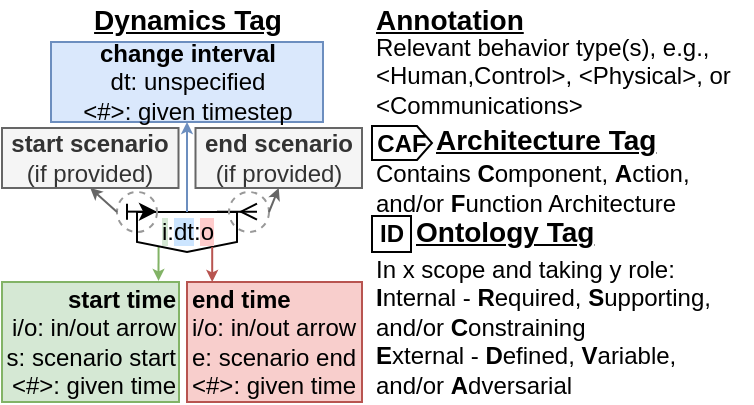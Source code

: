 <mxfile version="24.2.5" type="device">
  <diagram name="Page-1" id="NlU5mIc0PmymRE841cKl">
    <mxGraphModel dx="2120" dy="252" grid="1" gridSize="10" guides="1" tooltips="1" connect="1" arrows="1" fold="1" page="1" pageScale="1" pageWidth="850" pageHeight="1100" math="0" shadow="0">
      <root>
        <mxCell id="0" />
        <mxCell id="1" parent="0" />
        <mxCell id="C_AG7seC7NTiZ9BSzAus-1" style="edgeStyle=orthogonalEdgeStyle;rounded=0;orthogonalLoop=1;jettySize=auto;html=1;exitX=0.216;exitY=0.865;exitDx=0;exitDy=0;fillColor=#d5e8d4;strokeColor=#82b366;entryX=0.884;entryY=-0.009;entryDx=0;entryDy=0;entryPerimeter=0;exitPerimeter=0;endSize=3;" parent="1" source="C_AG7seC7NTiZ9BSzAus-2" target="C_AG7seC7NTiZ9BSzAus-3" edge="1">
          <mxGeometry relative="1" as="geometry">
            <Array as="points" />
          </mxGeometry>
        </mxCell>
        <mxCell id="C_AG7seC7NTiZ9BSzAus-2" value="&lt;span style=&quot;background-color: rgb(213, 232, 212);&quot;&gt;i&lt;/span&gt;:&lt;span style=&quot;background-color: rgb(204, 229, 255);&quot;&gt;dt&lt;/span&gt;:&lt;span style=&quot;background-color: rgb(255, 204, 204);&quot;&gt;o&lt;/span&gt;" style="shape=offPageConnector;whiteSpace=wrap;html=1;size=0.25;" parent="1" vertex="1">
          <mxGeometry x="-1363.5" y="426" width="50" height="20" as="geometry" />
        </mxCell>
        <mxCell id="C_AG7seC7NTiZ9BSzAus-3" value="&lt;b&gt;start time&lt;br&gt;&lt;/b&gt;i/o: in/out arrow&lt;br&gt;s: scenario start&lt;br&gt;&amp;lt;#&amp;gt;: given time" style="rounded=0;whiteSpace=wrap;html=1;fillColor=#d5e8d4;strokeColor=#82b366;align=right;" parent="1" vertex="1">
          <mxGeometry x="-1431" y="461" width="88.5" height="60" as="geometry" />
        </mxCell>
        <mxCell id="C_AG7seC7NTiZ9BSzAus-4" value="&lt;b&gt;change interval&lt;br&gt;&lt;/b&gt;dt: unspecified&lt;br&gt;&amp;lt;#&amp;gt;: given timestep" style="rounded=0;whiteSpace=wrap;html=1;fillColor=#dae8fc;strokeColor=#6c8ebf;align=center;" parent="1" vertex="1">
          <mxGeometry x="-1406.5" y="341" width="136" height="40" as="geometry" />
        </mxCell>
        <mxCell id="C_AG7seC7NTiZ9BSzAus-5" style="edgeStyle=orthogonalEdgeStyle;rounded=0;orthogonalLoop=1;jettySize=auto;html=1;exitX=0.5;exitY=0;exitDx=0;exitDy=0;fillColor=#dae8fc;strokeColor=#6c8ebf;endSize=3;" parent="1" source="C_AG7seC7NTiZ9BSzAus-2" target="C_AG7seC7NTiZ9BSzAus-4" edge="1">
          <mxGeometry relative="1" as="geometry">
            <mxPoint x="-1282" y="441" as="sourcePoint" />
            <mxPoint x="-1285" y="476" as="targetPoint" />
          </mxGeometry>
        </mxCell>
        <mxCell id="C_AG7seC7NTiZ9BSzAus-6" value="&lt;b&gt;end time&lt;br&gt;&lt;/b&gt;i/o: in/out arrow&lt;br&gt;e: scenario end&lt;br&gt;&amp;lt;#&amp;gt;: given time" style="rounded=0;whiteSpace=wrap;html=1;fillColor=#f8cecc;strokeColor=#b85450;align=left;" parent="1" vertex="1">
          <mxGeometry x="-1338.5" y="461" width="87.5" height="60" as="geometry" />
        </mxCell>
        <mxCell id="C_AG7seC7NTiZ9BSzAus-7" style="edgeStyle=orthogonalEdgeStyle;rounded=0;orthogonalLoop=1;jettySize=auto;html=1;exitX=0.752;exitY=0.876;exitDx=0;exitDy=0;fillColor=#f8cecc;strokeColor=#b85450;exitPerimeter=0;endSize=3;entryX=0.144;entryY=0;entryDx=0;entryDy=0;entryPerimeter=0;" parent="1" source="C_AG7seC7NTiZ9BSzAus-2" target="C_AG7seC7NTiZ9BSzAus-6" edge="1">
          <mxGeometry relative="1" as="geometry">
            <Array as="points" />
            <mxPoint x="-1326.5" y="451" as="targetPoint" />
          </mxGeometry>
        </mxCell>
        <mxCell id="C_AG7seC7NTiZ9BSzAus-8" style="edgeStyle=orthogonalEdgeStyle;rounded=0;orthogonalLoop=1;jettySize=auto;html=1;exitX=0;exitY=0;exitDx=0;exitDy=0;entryX=1;entryY=0;entryDx=0;entryDy=0;endArrow=ERmany;endFill=0;" parent="1" edge="1">
          <mxGeometry relative="1" as="geometry">
            <mxPoint x="-1303.5" y="425.85" as="targetPoint" />
            <Array as="points" />
            <mxPoint x="-1323.5" y="425.85" as="sourcePoint" />
          </mxGeometry>
        </mxCell>
        <mxCell id="C_AG7seC7NTiZ9BSzAus-9" style="edgeStyle=orthogonalEdgeStyle;rounded=0;orthogonalLoop=1;jettySize=auto;html=1;exitX=0;exitY=0;exitDx=0;exitDy=0;entryX=0.75;entryY=0;entryDx=0;entryDy=0;startArrow=baseDash;startFill=0;" parent="1" edge="1">
          <mxGeometry relative="1" as="geometry">
            <mxPoint x="-1353.5" y="425.82" as="targetPoint" />
            <Array as="points" />
            <mxPoint x="-1368.5" y="425.82" as="sourcePoint" />
          </mxGeometry>
        </mxCell>
        <mxCell id="C_AG7seC7NTiZ9BSzAus-10" value="&lt;b&gt;start scenario&lt;br&gt;&lt;/b&gt;(if provided)" style="text;html=1;strokeColor=#666666;fillColor=#f5f5f5;align=center;verticalAlign=middle;whiteSpace=wrap;rounded=0;fontSize=12;fontFamily=Helvetica;fontColor=#333333;" parent="1" vertex="1">
          <mxGeometry x="-1431" y="384" width="88.25" height="30" as="geometry" />
        </mxCell>
        <mxCell id="C_AG7seC7NTiZ9BSzAus-11" value="" style="ellipse;whiteSpace=wrap;html=1;aspect=fixed;pointerEvents=0;align=center;verticalAlign=top;fontFamily=Helvetica;fontSize=12;fontColor=default;fillColor=none;gradientColor=none;strokeColor=#999999;dashed=1;" parent="1" vertex="1">
          <mxGeometry x="-1373.5" y="416" width="20" height="20" as="geometry" />
        </mxCell>
        <mxCell id="C_AG7seC7NTiZ9BSzAus-12" value="" style="endArrow=classic;html=1;rounded=0;fontFamily=Helvetica;fontSize=12;fontColor=default;entryX=0.5;entryY=1;entryDx=0;entryDy=0;fillColor=#f5f5f5;strokeColor=#666666;exitX=0;exitY=0.5;exitDx=0;exitDy=0;endSize=3;" parent="1" source="C_AG7seC7NTiZ9BSzAus-11" target="C_AG7seC7NTiZ9BSzAus-10" edge="1">
          <mxGeometry width="50" height="50" relative="1" as="geometry">
            <mxPoint x="-1396.5" y="431" as="sourcePoint" />
            <mxPoint x="-1383.5" y="451" as="targetPoint" />
          </mxGeometry>
        </mxCell>
        <mxCell id="C_AG7seC7NTiZ9BSzAus-13" value="&lt;b&gt;end scenario&lt;br&gt;&lt;/b&gt;(if provided)" style="text;html=1;strokeColor=#666666;fillColor=#f5f5f5;align=center;verticalAlign=middle;whiteSpace=wrap;rounded=0;fontSize=12;fontFamily=Helvetica;fontColor=#333333;" parent="1" vertex="1">
          <mxGeometry x="-1334.25" y="384" width="83.25" height="30" as="geometry" />
        </mxCell>
        <mxCell id="C_AG7seC7NTiZ9BSzAus-14" value="" style="ellipse;whiteSpace=wrap;html=1;aspect=fixed;pointerEvents=0;align=center;verticalAlign=top;fontFamily=Helvetica;fontSize=12;fontColor=default;fillColor=none;gradientColor=none;strokeColor=#999999;dashed=1;" parent="1" vertex="1">
          <mxGeometry x="-1317.5" y="416" width="20" height="20" as="geometry" />
        </mxCell>
        <mxCell id="C_AG7seC7NTiZ9BSzAus-15" value="" style="endArrow=classic;html=1;rounded=0;fontFamily=Helvetica;fontSize=12;fontColor=default;fillColor=#f5f5f5;strokeColor=#666666;entryX=0.5;entryY=1;entryDx=0;entryDy=0;exitX=1;exitY=0.5;exitDx=0;exitDy=0;endSize=3;" parent="1" source="C_AG7seC7NTiZ9BSzAus-14" target="C_AG7seC7NTiZ9BSzAus-13" edge="1">
          <mxGeometry width="50" height="50" relative="1" as="geometry">
            <mxPoint x="-1286.5" y="431" as="sourcePoint" />
            <mxPoint x="-1266.5" y="441" as="targetPoint" />
          </mxGeometry>
        </mxCell>
        <mxCell id="C_AG7seC7NTiZ9BSzAus-16" value="&lt;b style=&quot;font-size: 14px;&quot;&gt;Dynamics Tag&lt;/b&gt;" style="text;html=1;strokeColor=none;fillColor=none;align=center;verticalAlign=middle;whiteSpace=wrap;rounded=0;fontSize=14;fontStyle=4" parent="1" vertex="1">
          <mxGeometry x="-1398.5" y="320" width="120" height="20" as="geometry" />
        </mxCell>
        <mxCell id="C_AG7seC7NTiZ9BSzAus-17" value="Contains &lt;b&gt;C&lt;/b&gt;omponent, &lt;b&gt;A&lt;/b&gt;ction, and/or &lt;b&gt;F&lt;/b&gt;unction Architecture" style="text;html=1;strokeColor=none;fillColor=none;align=left;verticalAlign=middle;whiteSpace=wrap;rounded=0;" parent="1" vertex="1">
          <mxGeometry x="-1246" y="399" width="190" height="30" as="geometry" />
        </mxCell>
        <mxCell id="C_AG7seC7NTiZ9BSzAus-18" value="&lt;b&gt;CAF&lt;/b&gt;" style="shape=offPageConnector;whiteSpace=wrap;html=1;direction=north;size=0.25;" parent="1" vertex="1">
          <mxGeometry x="-1246" y="383" width="30" height="17" as="geometry" />
        </mxCell>
        <mxCell id="C_AG7seC7NTiZ9BSzAus-19" value="&lt;b style=&quot;font-size: 14px;&quot;&gt;Ontology Tag&lt;/b&gt;" style="text;html=1;strokeColor=none;fillColor=none;align=left;verticalAlign=middle;whiteSpace=wrap;rounded=0;fontSize=14;fontStyle=4" parent="1" vertex="1">
          <mxGeometry x="-1226" y="426" width="148.5" height="20" as="geometry" />
        </mxCell>
        <mxCell id="C_AG7seC7NTiZ9BSzAus-20" value="&lt;b style=&quot;font-size: 14px;&quot;&gt;Architecture Tag&lt;/b&gt;" style="text;html=1;strokeColor=none;fillColor=none;align=left;verticalAlign=middle;whiteSpace=wrap;rounded=0;fontSize=14;fontStyle=4" parent="1" vertex="1">
          <mxGeometry x="-1216" y="380" width="137.5" height="20" as="geometry" />
        </mxCell>
        <mxCell id="C_AG7seC7NTiZ9BSzAus-21" value="ID" style="rounded=0;whiteSpace=wrap;html=1;fontStyle=1" parent="1" vertex="1">
          <mxGeometry x="-1246" y="428" width="19.5" height="18" as="geometry" />
        </mxCell>
        <mxCell id="C_AG7seC7NTiZ9BSzAus-22" value="In x scope and taking y role:&amp;nbsp;&amp;nbsp;&lt;div&gt;&lt;b&gt;I&lt;/b&gt;nternal - &lt;b&gt;R&lt;/b&gt;equired,&amp;nbsp;&lt;b&gt;S&lt;/b&gt;upporting, and/or&amp;nbsp;&lt;b&gt;C&lt;/b&gt;onstraining&lt;br&gt;&lt;div&gt;&lt;b&gt;E&lt;/b&gt;xternal - &lt;b&gt;D&lt;/b&gt;efined, &lt;b&gt;V&lt;/b&gt;ariable, and/or&amp;nbsp;&lt;b&gt;A&lt;/b&gt;dversarial&lt;/div&gt;&lt;/div&gt;" style="text;html=1;align=left;verticalAlign=top;whiteSpace=wrap;rounded=0;horizontal=1;" parent="1" vertex="1">
          <mxGeometry x="-1246" y="441" width="190" height="78" as="geometry" />
        </mxCell>
        <mxCell id="C_AG7seC7NTiZ9BSzAus-23" value="&lt;b style=&quot;font-size: 14px;&quot;&gt;Annotation&lt;/b&gt;" style="text;html=1;strokeColor=none;fillColor=none;align=left;verticalAlign=middle;whiteSpace=wrap;rounded=0;fontSize=14;fontStyle=4" parent="1" vertex="1">
          <mxGeometry x="-1246" y="320" width="190" height="20" as="geometry" />
        </mxCell>
        <mxCell id="C_AG7seC7NTiZ9BSzAus-24" value="Relevant behavior type(s), e.g.,&amp;nbsp; &amp;lt;Human,Control&amp;gt;, &amp;lt;Physical&amp;gt;,&amp;nbsp;or &amp;lt;Communications&amp;gt;" style="text;html=1;align=left;verticalAlign=top;whiteSpace=wrap;rounded=0;horizontal=1;" parent="1" vertex="1">
          <mxGeometry x="-1246" y="330" width="180" height="51" as="geometry" />
        </mxCell>
      </root>
    </mxGraphModel>
  </diagram>
</mxfile>
